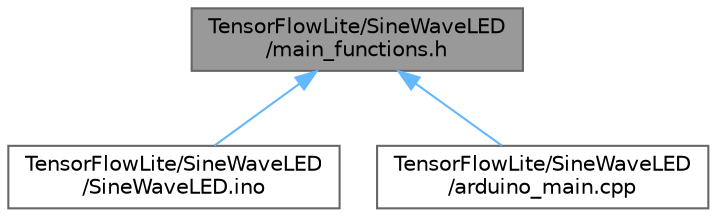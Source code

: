 digraph "TensorFlowLite/SineWaveLED/main_functions.h"
{
 // LATEX_PDF_SIZE
  bgcolor="transparent";
  edge [fontname=Helvetica,fontsize=10,labelfontname=Helvetica,labelfontsize=10];
  node [fontname=Helvetica,fontsize=10,shape=box,height=0.2,width=0.4];
  Node1 [id="Node000001",label="TensorFlowLite/SineWaveLED\l/main_functions.h",height=0.2,width=0.4,color="gray40", fillcolor="grey60", style="filled", fontcolor="black",tooltip=" "];
  Node1 -> Node2 [id="edge3_Node000001_Node000002",dir="back",color="steelblue1",style="solid",tooltip=" "];
  Node2 [id="Node000002",label="TensorFlowLite/SineWaveLED\l/SineWaveLED.ino",height=0.2,width=0.4,color="grey40", fillcolor="white", style="filled",URL="$_sine_wave_l_e_d_8ino.html",tooltip=" "];
  Node1 -> Node3 [id="edge4_Node000001_Node000003",dir="back",color="steelblue1",style="solid",tooltip=" "];
  Node3 [id="Node000003",label="TensorFlowLite/SineWaveLED\l/arduino_main.cpp",height=0.2,width=0.4,color="grey40", fillcolor="white", style="filled",URL="$_tensor_flow_lite_2_sine_wave_l_e_d_2arduino__main_8cpp.html",tooltip=" "];
}
